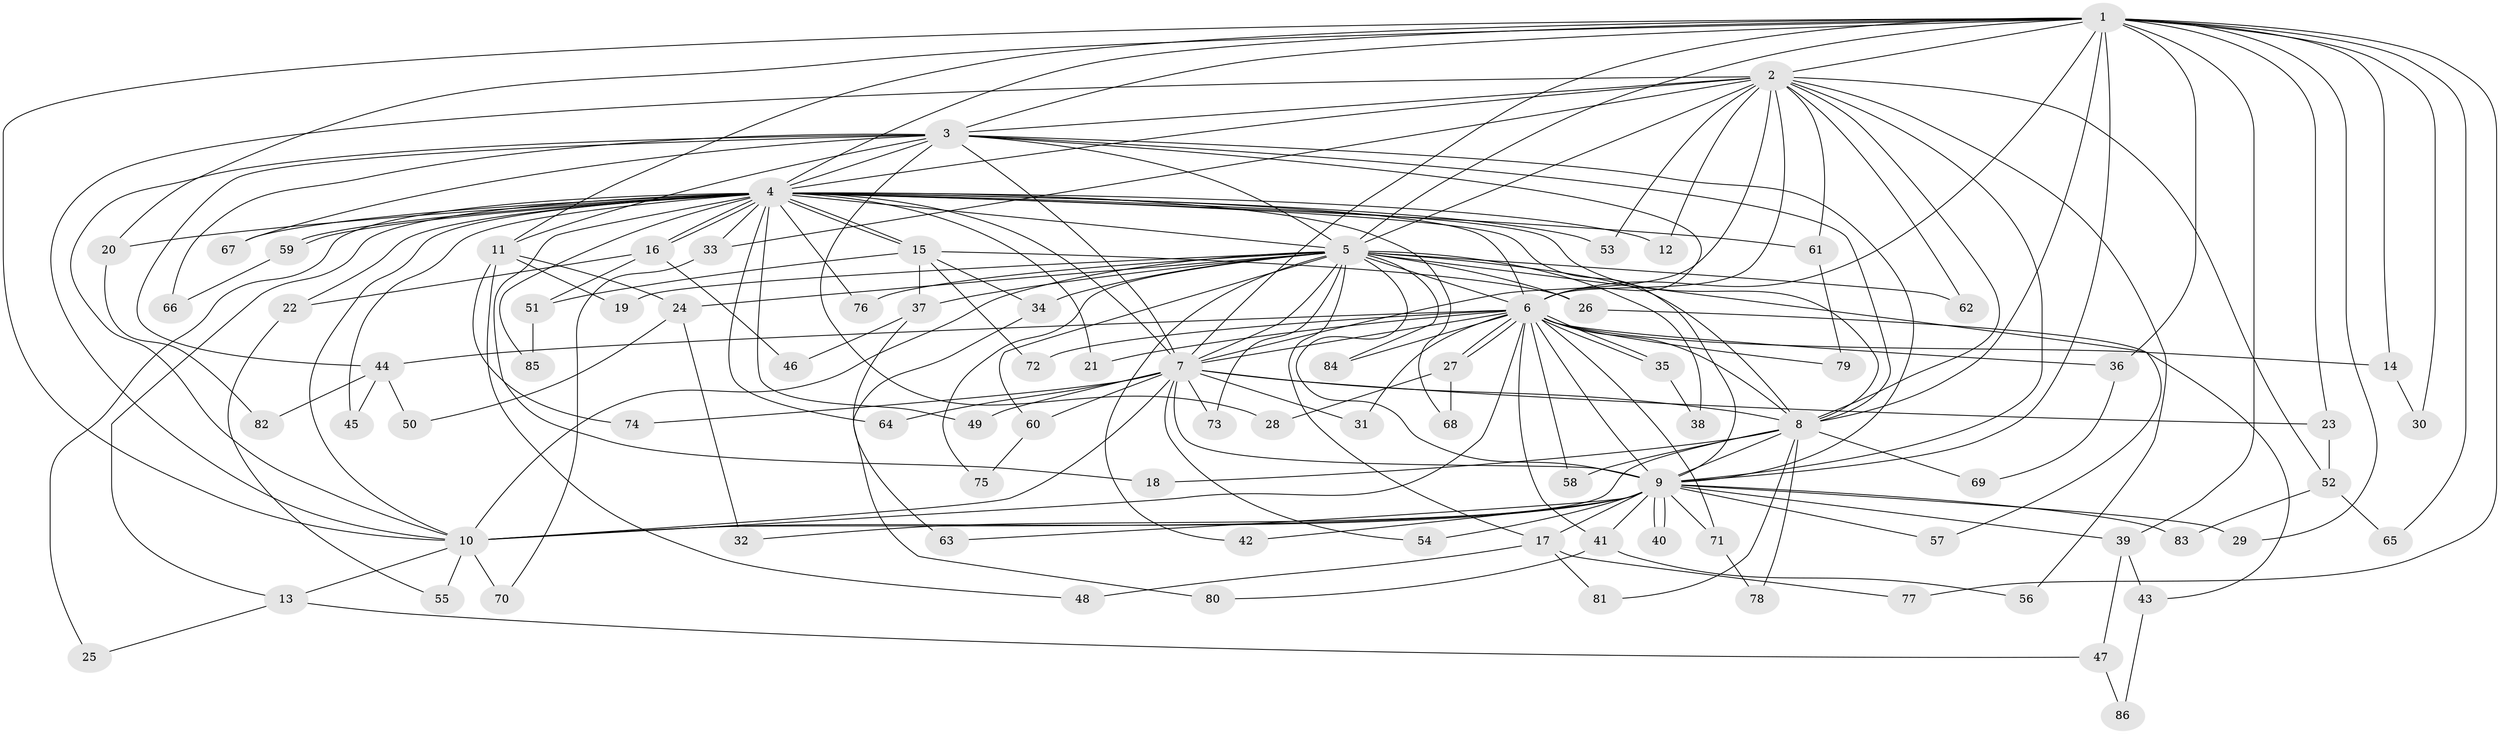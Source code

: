 // coarse degree distribution, {18: 0.06976744186046512, 11: 0.023255813953488372, 12: 0.023255813953488372, 25: 0.023255813953488372, 19: 0.023255813953488372, 9: 0.023255813953488372, 6: 0.023255813953488372, 2: 0.4883720930232558, 4: 0.09302325581395349, 3: 0.18604651162790697, 8: 0.023255813953488372}
// Generated by graph-tools (version 1.1) at 2025/17/03/04/25 18:17:26]
// undirected, 86 vertices, 197 edges
graph export_dot {
graph [start="1"]
  node [color=gray90,style=filled];
  1;
  2;
  3;
  4;
  5;
  6;
  7;
  8;
  9;
  10;
  11;
  12;
  13;
  14;
  15;
  16;
  17;
  18;
  19;
  20;
  21;
  22;
  23;
  24;
  25;
  26;
  27;
  28;
  29;
  30;
  31;
  32;
  33;
  34;
  35;
  36;
  37;
  38;
  39;
  40;
  41;
  42;
  43;
  44;
  45;
  46;
  47;
  48;
  49;
  50;
  51;
  52;
  53;
  54;
  55;
  56;
  57;
  58;
  59;
  60;
  61;
  62;
  63;
  64;
  65;
  66;
  67;
  68;
  69;
  70;
  71;
  72;
  73;
  74;
  75;
  76;
  77;
  78;
  79;
  80;
  81;
  82;
  83;
  84;
  85;
  86;
  1 -- 2;
  1 -- 3;
  1 -- 4;
  1 -- 5;
  1 -- 6;
  1 -- 7;
  1 -- 8;
  1 -- 9;
  1 -- 10;
  1 -- 11;
  1 -- 14;
  1 -- 20;
  1 -- 23;
  1 -- 29;
  1 -- 30;
  1 -- 36;
  1 -- 39;
  1 -- 65;
  1 -- 77;
  2 -- 3;
  2 -- 4;
  2 -- 5;
  2 -- 6;
  2 -- 7;
  2 -- 8;
  2 -- 9;
  2 -- 10;
  2 -- 12;
  2 -- 33;
  2 -- 52;
  2 -- 53;
  2 -- 56;
  2 -- 61;
  2 -- 62;
  3 -- 4;
  3 -- 5;
  3 -- 6;
  3 -- 7;
  3 -- 8;
  3 -- 9;
  3 -- 10;
  3 -- 11;
  3 -- 28;
  3 -- 44;
  3 -- 66;
  3 -- 67;
  4 -- 5;
  4 -- 6;
  4 -- 7;
  4 -- 8;
  4 -- 9;
  4 -- 10;
  4 -- 12;
  4 -- 13;
  4 -- 15;
  4 -- 15;
  4 -- 16;
  4 -- 16;
  4 -- 18;
  4 -- 20;
  4 -- 21;
  4 -- 22;
  4 -- 25;
  4 -- 33;
  4 -- 45;
  4 -- 49;
  4 -- 53;
  4 -- 59;
  4 -- 59;
  4 -- 61;
  4 -- 64;
  4 -- 67;
  4 -- 68;
  4 -- 76;
  4 -- 85;
  5 -- 6;
  5 -- 7;
  5 -- 8;
  5 -- 9;
  5 -- 10;
  5 -- 17;
  5 -- 19;
  5 -- 24;
  5 -- 26;
  5 -- 34;
  5 -- 37;
  5 -- 38;
  5 -- 42;
  5 -- 57;
  5 -- 60;
  5 -- 62;
  5 -- 73;
  5 -- 75;
  5 -- 76;
  5 -- 84;
  6 -- 7;
  6 -- 8;
  6 -- 9;
  6 -- 10;
  6 -- 14;
  6 -- 21;
  6 -- 27;
  6 -- 27;
  6 -- 31;
  6 -- 35;
  6 -- 35;
  6 -- 36;
  6 -- 41;
  6 -- 44;
  6 -- 58;
  6 -- 71;
  6 -- 72;
  6 -- 79;
  6 -- 84;
  7 -- 8;
  7 -- 9;
  7 -- 10;
  7 -- 23;
  7 -- 31;
  7 -- 49;
  7 -- 54;
  7 -- 60;
  7 -- 64;
  7 -- 73;
  7 -- 74;
  8 -- 9;
  8 -- 10;
  8 -- 18;
  8 -- 58;
  8 -- 69;
  8 -- 78;
  8 -- 81;
  9 -- 10;
  9 -- 17;
  9 -- 29;
  9 -- 32;
  9 -- 39;
  9 -- 40;
  9 -- 40;
  9 -- 41;
  9 -- 42;
  9 -- 54;
  9 -- 57;
  9 -- 63;
  9 -- 71;
  9 -- 83;
  10 -- 13;
  10 -- 55;
  10 -- 70;
  11 -- 19;
  11 -- 24;
  11 -- 48;
  11 -- 74;
  13 -- 25;
  13 -- 47;
  14 -- 30;
  15 -- 26;
  15 -- 34;
  15 -- 37;
  15 -- 51;
  15 -- 72;
  16 -- 22;
  16 -- 46;
  16 -- 51;
  17 -- 48;
  17 -- 77;
  17 -- 81;
  20 -- 82;
  22 -- 55;
  23 -- 52;
  24 -- 32;
  24 -- 50;
  26 -- 43;
  27 -- 28;
  27 -- 68;
  33 -- 70;
  34 -- 80;
  35 -- 38;
  36 -- 69;
  37 -- 46;
  37 -- 63;
  39 -- 43;
  39 -- 47;
  41 -- 56;
  41 -- 80;
  43 -- 86;
  44 -- 45;
  44 -- 50;
  44 -- 82;
  47 -- 86;
  51 -- 85;
  52 -- 65;
  52 -- 83;
  59 -- 66;
  60 -- 75;
  61 -- 79;
  71 -- 78;
}
